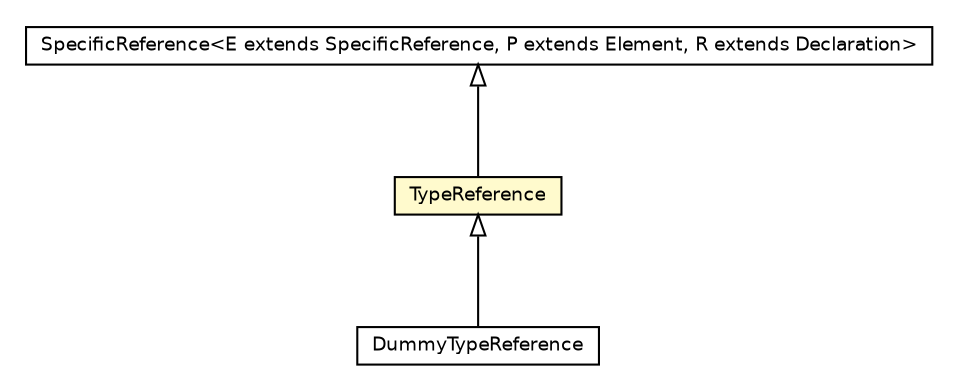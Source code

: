 #!/usr/local/bin/dot
#
# Class diagram 
# Generated by UMLGraph version 5.2 (http://www.umlgraph.org/)
#

digraph G {
	edge [fontname="Helvetica",fontsize=10,labelfontname="Helvetica",labelfontsize=10];
	node [fontname="Helvetica",fontsize=10,shape=plaintext];
	nodesep=0.25;
	ranksep=0.5;
	// chameleon.core.language.ObjectOrientedLanguage.DummyTypeReference
	c24422 [label=<<table title="chameleon.core.language.ObjectOrientedLanguage.DummyTypeReference" border="0" cellborder="1" cellspacing="0" cellpadding="2" port="p" href="../language/ObjectOrientedLanguage.DummyTypeReference.html">
		<tr><td><table border="0" cellspacing="0" cellpadding="1">
<tr><td align="center" balign="center"> DummyTypeReference </td></tr>
		</table></td></tr>
		</table>>, fontname="Helvetica", fontcolor="black", fontsize=9.0];
	// chameleon.core.reference.SpecificReference<E extends chameleon.core.reference.SpecificReference, P extends chameleon.core.element.Element, R extends chameleon.core.declaration.Declaration>
	c24483 [label=<<table title="chameleon.core.reference.SpecificReference" border="0" cellborder="1" cellspacing="0" cellpadding="2" port="p" href="../reference/SpecificReference.html">
		<tr><td><table border="0" cellspacing="0" cellpadding="1">
<tr><td align="center" balign="center"> SpecificReference&lt;E extends SpecificReference, P extends Element, R extends Declaration&gt; </td></tr>
		</table></td></tr>
		</table>>, fontname="Helvetica", fontcolor="black", fontsize=9.0];
	// chameleon.core.type.TypeReference
	c24511 [label=<<table title="chameleon.core.type.TypeReference" border="0" cellborder="1" cellspacing="0" cellpadding="2" port="p" bgcolor="lemonChiffon" href="./TypeReference.html">
		<tr><td><table border="0" cellspacing="0" cellpadding="1">
<tr><td align="center" balign="center"> TypeReference </td></tr>
		</table></td></tr>
		</table>>, fontname="Helvetica", fontcolor="black", fontsize=9.0];
	//chameleon.core.language.ObjectOrientedLanguage.DummyTypeReference extends chameleon.core.type.TypeReference
	c24511:p -> c24422:p [dir=back,arrowtail=empty];
	//chameleon.core.type.TypeReference extends chameleon.core.reference.SpecificReference<chameleon.core.type.TypeReference, chameleon.core.element.Element, chameleon.core.type.Type>
	c24483:p -> c24511:p [dir=back,arrowtail=empty];
}

